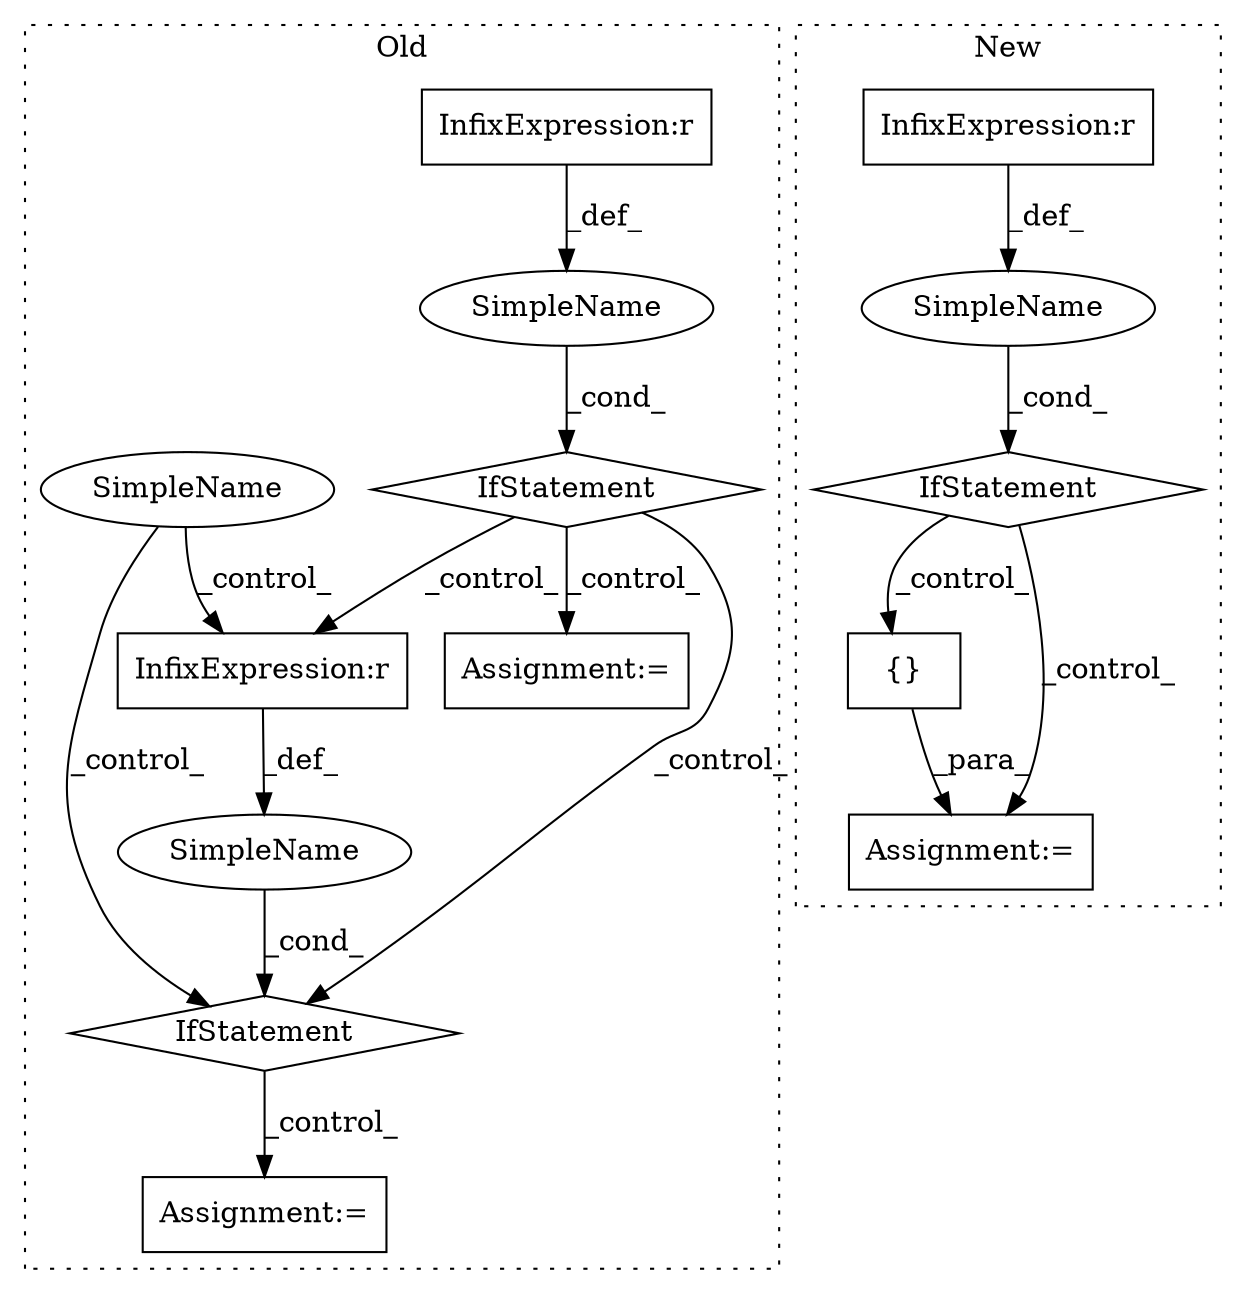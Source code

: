 digraph G {
subgraph cluster0 {
1 [label="IfStatement" a="25" s="3226,3257" l="4,2" shape="diamond"];
4 [label="Assignment:=" a="7" s="3278" l="1" shape="box"];
5 [label="SimpleName" a="42" s="" l="" shape="ellipse"];
6 [label="InfixExpression:r" a="27" s="3244" l="4" shape="box"];
10 [label="Assignment:=" a="7" s="3492" l="1" shape="box"];
11 [label="IfStatement" a="25" s="3437,3471" l="4,2" shape="diamond"];
12 [label="SimpleName" a="42" s="" l="" shape="ellipse"];
13 [label="InfixExpression:r" a="27" s="3455" l="4" shape="box"];
14 [label="SimpleName" a="42" s="" l="" shape="ellipse"];
label = "Old";
style="dotted";
}
subgraph cluster1 {
2 [label="{}" a="4" s="3630,3660" l="1,1" shape="box"];
3 [label="Assignment:=" a="7" s="3595" l="1" shape="box"];
7 [label="SimpleName" a="42" s="" l="" shape="ellipse"];
8 [label="IfStatement" a="25" s="3540,3571" l="4,2" shape="diamond"];
9 [label="InfixExpression:r" a="27" s="3563" l="4" shape="box"];
label = "New";
style="dotted";
}
1 -> 11 [label="_control_"];
1 -> 13 [label="_control_"];
1 -> 4 [label="_control_"];
2 -> 3 [label="_para_"];
5 -> 1 [label="_cond_"];
6 -> 5 [label="_def_"];
7 -> 8 [label="_cond_"];
8 -> 2 [label="_control_"];
8 -> 3 [label="_control_"];
9 -> 7 [label="_def_"];
11 -> 10 [label="_control_"];
12 -> 11 [label="_cond_"];
13 -> 12 [label="_def_"];
14 -> 13 [label="_control_"];
14 -> 11 [label="_control_"];
}